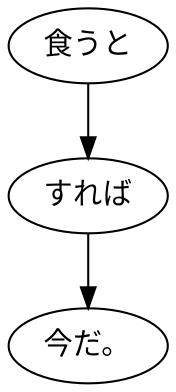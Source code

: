 digraph graph580 {
	node0 [label="食うと"];
	node1 [label="すれば"];
	node2 [label="今だ。"];
	node0 -> node1;
	node1 -> node2;
}
